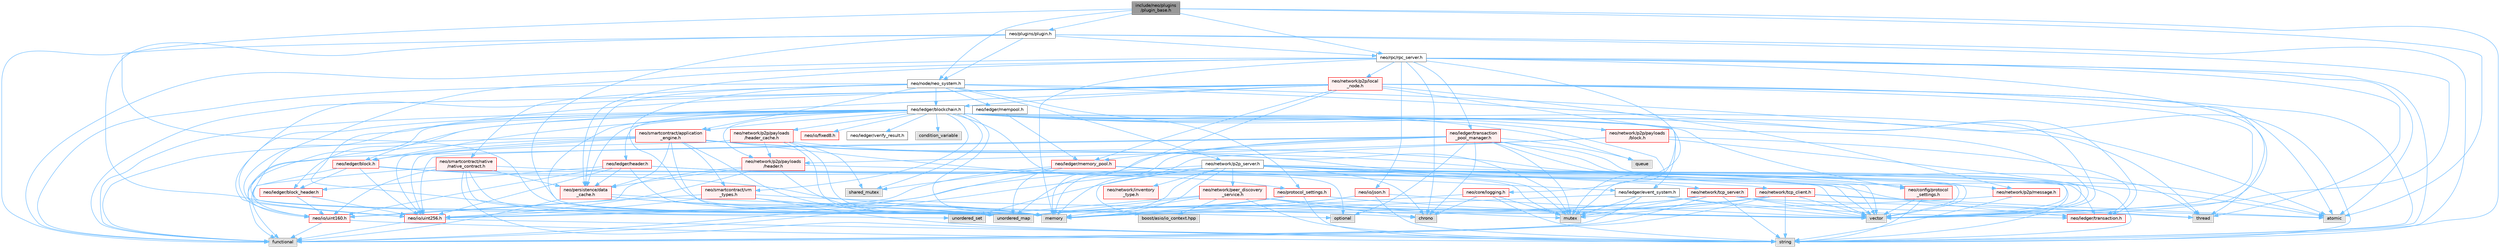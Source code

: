 digraph "include/neo/plugins/plugin_base.h"
{
 // LATEX_PDF_SIZE
  bgcolor="transparent";
  edge [fontname=Helvetica,fontsize=10,labelfontname=Helvetica,labelfontsize=10];
  node [fontname=Helvetica,fontsize=10,shape=box,height=0.2,width=0.4];
  Node1 [id="Node000001",label="include/neo/plugins\l/plugin_base.h",height=0.2,width=0.4,color="gray40", fillcolor="grey60", style="filled", fontcolor="black",tooltip=" "];
  Node1 -> Node2 [id="edge1_Node000001_Node000002",color="steelblue1",style="solid",tooltip=" "];
  Node2 [id="Node000002",label="neo/node/neo_system.h",height=0.2,width=0.4,color="grey40", fillcolor="white", style="filled",URL="$node_2neo__system_8h.html",tooltip=" "];
  Node2 -> Node3 [id="edge2_Node000002_Node000003",color="steelblue1",style="solid",tooltip=" "];
  Node3 [id="Node000003",label="neo/ledger/blockchain.h",height=0.2,width=0.4,color="grey40", fillcolor="white", style="filled",URL="$blockchain_8h.html",tooltip=" "];
  Node3 -> Node4 [id="edge3_Node000003_Node000004",color="steelblue1",style="solid",tooltip=" "];
  Node4 [id="Node000004",label="neo/ledger/block.h",height=0.2,width=0.4,color="red", fillcolor="#FFF0F0", style="filled",URL="$ledger_2block_8h.html",tooltip=" "];
  Node4 -> Node14 [id="edge4_Node000004_Node000014",color="steelblue1",style="solid",tooltip=" "];
  Node14 [id="Node000014",label="neo/io/uint160.h",height=0.2,width=0.4,color="red", fillcolor="#FFF0F0", style="filled",URL="$uint160_8h.html",tooltip=" "];
  Node14 -> Node16 [id="edge5_Node000014_Node000016",color="steelblue1",style="solid",tooltip=" "];
  Node16 [id="Node000016",label="functional",height=0.2,width=0.4,color="grey60", fillcolor="#E0E0E0", style="filled",tooltip=" "];
  Node14 -> Node10 [id="edge6_Node000014_Node000010",color="steelblue1",style="solid",tooltip=" "];
  Node10 [id="Node000010",label="string",height=0.2,width=0.4,color="grey60", fillcolor="#E0E0E0", style="filled",tooltip=" "];
  Node4 -> Node17 [id="edge7_Node000004_Node000017",color="steelblue1",style="solid",tooltip=" "];
  Node17 [id="Node000017",label="neo/io/uint256.h",height=0.2,width=0.4,color="red", fillcolor="#FFF0F0", style="filled",URL="$uint256_8h.html",tooltip=" "];
  Node17 -> Node16 [id="edge8_Node000017_Node000016",color="steelblue1",style="solid",tooltip=" "];
  Node17 -> Node10 [id="edge9_Node000017_Node000010",color="steelblue1",style="solid",tooltip=" "];
  Node4 -> Node19 [id="edge10_Node000004_Node000019",color="steelblue1",style="solid",tooltip=" "];
  Node19 [id="Node000019",label="neo/ledger/block_header.h",height=0.2,width=0.4,color="red", fillcolor="#FFF0F0", style="filled",URL="$block__header_8h.html",tooltip=" "];
  Node19 -> Node14 [id="edge11_Node000019_Node000014",color="steelblue1",style="solid",tooltip=" "];
  Node19 -> Node17 [id="edge12_Node000019_Node000017",color="steelblue1",style="solid",tooltip=" "];
  Node4 -> Node52 [id="edge13_Node000004_Node000052",color="steelblue1",style="solid",tooltip=" "];
  Node52 [id="Node000052",label="neo/ledger/transaction.h",height=0.2,width=0.4,color="red", fillcolor="#FFF0F0", style="filled",URL="$ledger_2transaction_8h.html",tooltip=" "];
  Node4 -> Node67 [id="edge14_Node000004_Node000067",color="steelblue1",style="solid",tooltip=" "];
  Node67 [id="Node000067",label="chrono",height=0.2,width=0.4,color="grey60", fillcolor="#E0E0E0", style="filled",tooltip=" "];
  Node4 -> Node11 [id="edge15_Node000004_Node000011",color="steelblue1",style="solid",tooltip=" "];
  Node11 [id="Node000011",label="vector",height=0.2,width=0.4,color="grey60", fillcolor="#E0E0E0", style="filled",tooltip=" "];
  Node3 -> Node19 [id="edge16_Node000003_Node000019",color="steelblue1",style="solid",tooltip=" "];
  Node3 -> Node68 [id="edge17_Node000003_Node000068",color="steelblue1",style="solid",tooltip=" "];
  Node68 [id="Node000068",label="neo/ledger/event_system.h",height=0.2,width=0.4,color="grey40", fillcolor="white", style="filled",URL="$event__system_8h.html",tooltip=" "];
  Node68 -> Node16 [id="edge18_Node000068_Node000016",color="steelblue1",style="solid",tooltip=" "];
  Node68 -> Node13 [id="edge19_Node000068_Node000013",color="steelblue1",style="solid",tooltip=" "];
  Node13 [id="Node000013",label="memory",height=0.2,width=0.4,color="grey60", fillcolor="#E0E0E0", style="filled",tooltip=" "];
  Node68 -> Node69 [id="edge20_Node000068_Node000069",color="steelblue1",style="solid",tooltip=" "];
  Node69 [id="Node000069",label="mutex",height=0.2,width=0.4,color="grey60", fillcolor="#E0E0E0", style="filled",tooltip=" "];
  Node68 -> Node11 [id="edge21_Node000068_Node000011",color="steelblue1",style="solid",tooltip=" "];
  Node68 -> Node52 [id="edge22_Node000068_Node000052",color="steelblue1",style="solid",tooltip=" "];
  Node3 -> Node70 [id="edge23_Node000003_Node000070",color="steelblue1",style="solid",tooltip=" "];
  Node70 [id="Node000070",label="neo/ledger/header.h",height=0.2,width=0.4,color="red", fillcolor="#FFF0F0", style="filled",URL="$ledger_2header_8h.html",tooltip=" "];
  Node70 -> Node71 [id="edge24_Node000070_Node000071",color="steelblue1",style="solid",tooltip=" "];
  Node71 [id="Node000071",label="neo/config/protocol\l_settings.h",height=0.2,width=0.4,color="red", fillcolor="#FFF0F0", style="filled",URL="$config_2protocol__settings_8h.html",tooltip=" "];
  Node71 -> Node10 [id="edge25_Node000071_Node000010",color="steelblue1",style="solid",tooltip=" "];
  Node71 -> Node11 [id="edge26_Node000071_Node000011",color="steelblue1",style="solid",tooltip=" "];
  Node70 -> Node14 [id="edge27_Node000070_Node000014",color="steelblue1",style="solid",tooltip=" "];
  Node70 -> Node17 [id="edge28_Node000070_Node000017",color="steelblue1",style="solid",tooltip=" "];
  Node70 -> Node19 [id="edge29_Node000070_Node000019",color="steelblue1",style="solid",tooltip=" "];
  Node70 -> Node72 [id="edge30_Node000070_Node000072",color="steelblue1",style="solid",tooltip=" "];
  Node72 [id="Node000072",label="neo/persistence/data\l_cache.h",height=0.2,width=0.4,color="red", fillcolor="#FFF0F0", style="filled",URL="$data__cache_8h.html",tooltip=" "];
  Node72 -> Node16 [id="edge31_Node000072_Node000016",color="steelblue1",style="solid",tooltip=" "];
  Node72 -> Node13 [id="edge32_Node000072_Node000013",color="steelblue1",style="solid",tooltip=" "];
  Node72 -> Node59 [id="edge33_Node000072_Node000059",color="steelblue1",style="solid",tooltip=" "];
  Node59 [id="Node000059",label="optional",height=0.2,width=0.4,color="grey60", fillcolor="#E0E0E0", style="filled",tooltip=" "];
  Node72 -> Node38 [id="edge34_Node000072_Node000038",color="steelblue1",style="solid",tooltip=" "];
  Node38 [id="Node000038",label="unordered_map",height=0.2,width=0.4,color="grey60", fillcolor="#E0E0E0", style="filled",tooltip=" "];
  Node70 -> Node13 [id="edge35_Node000070_Node000013",color="steelblue1",style="solid",tooltip=" "];
  Node70 -> Node11 [id="edge36_Node000070_Node000011",color="steelblue1",style="solid",tooltip=" "];
  Node3 -> Node52 [id="edge37_Node000003_Node000052",color="steelblue1",style="solid",tooltip=" "];
  Node3 -> Node84 [id="edge38_Node000003_Node000084",color="steelblue1",style="solid",tooltip=" "];
  Node84 [id="Node000084",label="neo/network/p2p/payloads\l/block.h",height=0.2,width=0.4,color="red", fillcolor="#FFF0F0", style="filled",URL="$network_2p2p_2payloads_2block_8h.html",tooltip=" "];
  Node84 -> Node52 [id="edge39_Node000084_Node000052",color="steelblue1",style="solid",tooltip=" "];
  Node84 -> Node85 [id="edge40_Node000084_Node000085",color="steelblue1",style="solid",tooltip=" "];
  Node85 [id="Node000085",label="neo/network/p2p/payloads\l/header.h",height=0.2,width=0.4,color="red", fillcolor="#FFF0F0", style="filled",URL="$network_2p2p_2payloads_2header_8h.html",tooltip=" "];
  Node85 -> Node71 [id="edge41_Node000085_Node000071",color="steelblue1",style="solid",tooltip=" "];
  Node85 -> Node14 [id="edge42_Node000085_Node000014",color="steelblue1",style="solid",tooltip=" "];
  Node85 -> Node17 [id="edge43_Node000085_Node000017",color="steelblue1",style="solid",tooltip=" "];
  Node85 -> Node72 [id="edge44_Node000085_Node000072",color="steelblue1",style="solid",tooltip=" "];
  Node85 -> Node13 [id="edge45_Node000085_Node000013",color="steelblue1",style="solid",tooltip=" "];
  Node84 -> Node13 [id="edge46_Node000084_Node000013",color="steelblue1",style="solid",tooltip=" "];
  Node84 -> Node11 [id="edge47_Node000084_Node000011",color="steelblue1",style="solid",tooltip=" "];
  Node3 -> Node85 [id="edge48_Node000003_Node000085",color="steelblue1",style="solid",tooltip=" "];
  Node3 -> Node86 [id="edge49_Node000003_Node000086",color="steelblue1",style="solid",tooltip=" "];
  Node86 [id="Node000086",label="neo/network/p2p/payloads\l/header_cache.h",height=0.2,width=0.4,color="red", fillcolor="#FFF0F0", style="filled",URL="$network_2p2p_2payloads_2header__cache_8h.html",tooltip=" "];
  Node86 -> Node17 [id="edge50_Node000086_Node000017",color="steelblue1",style="solid",tooltip=" "];
  Node86 -> Node85 [id="edge51_Node000086_Node000085",color="steelblue1",style="solid",tooltip=" "];
  Node86 -> Node13 [id="edge52_Node000086_Node000013",color="steelblue1",style="solid",tooltip=" "];
  Node86 -> Node69 [id="edge53_Node000086_Node000069",color="steelblue1",style="solid",tooltip=" "];
  Node86 -> Node81 [id="edge54_Node000086_Node000081",color="steelblue1",style="solid",tooltip=" "];
  Node81 [id="Node000081",label="shared_mutex",height=0.2,width=0.4,color="grey60", fillcolor="#E0E0E0", style="filled",tooltip=" "];
  Node86 -> Node38 [id="edge55_Node000086_Node000038",color="steelblue1",style="solid",tooltip=" "];
  Node3 -> Node71 [id="edge56_Node000003_Node000071",color="steelblue1",style="solid",tooltip=" "];
  Node3 -> Node21 [id="edge57_Node000003_Node000021",color="steelblue1",style="solid",tooltip=" "];
  Node21 [id="Node000021",label="neo/io/fixed8.h",height=0.2,width=0.4,color="red", fillcolor="#FFF0F0", style="filled",URL="$io_2fixed8_8h.html",tooltip=" "];
  Node3 -> Node14 [id="edge58_Node000003_Node000014",color="steelblue1",style="solid",tooltip=" "];
  Node3 -> Node17 [id="edge59_Node000003_Node000017",color="steelblue1",style="solid",tooltip=" "];
  Node3 -> Node88 [id="edge60_Node000003_Node000088",color="steelblue1",style="solid",tooltip=" "];
  Node88 [id="Node000088",label="neo/ledger/verify_result.h",height=0.2,width=0.4,color="grey40", fillcolor="white", style="filled",URL="$verify__result_8h.html",tooltip=" "];
  Node3 -> Node72 [id="edge61_Node000003_Node000072",color="steelblue1",style="solid",tooltip=" "];
  Node3 -> Node89 [id="edge62_Node000003_Node000089",color="steelblue1",style="solid",tooltip=" "];
  Node89 [id="Node000089",label="neo/smartcontract/application\l_engine.h",height=0.2,width=0.4,color="red", fillcolor="#FFF0F0", style="filled",URL="$application__engine_8h.html",tooltip=" "];
  Node89 -> Node14 [id="edge63_Node000089_Node000014",color="steelblue1",style="solid",tooltip=" "];
  Node89 -> Node17 [id="edge64_Node000089_Node000017",color="steelblue1",style="solid",tooltip=" "];
  Node89 -> Node4 [id="edge65_Node000089_Node000004",color="steelblue1",style="solid",tooltip=" "];
  Node89 -> Node52 [id="edge66_Node000089_Node000052",color="steelblue1",style="solid",tooltip=" "];
  Node89 -> Node72 [id="edge67_Node000089_Node000072",color="steelblue1",style="solid",tooltip=" "];
  Node89 -> Node90 [id="edge68_Node000089_Node000090",color="steelblue1",style="solid",tooltip=" "];
  Node90 [id="Node000090",label="neo/protocol_settings.h",height=0.2,width=0.4,color="red", fillcolor="#FFF0F0", style="filled",URL="$protocol__settings_8h.html",tooltip=" "];
  Node90 -> Node13 [id="edge69_Node000090_Node000013",color="steelblue1",style="solid",tooltip=" "];
  Node90 -> Node10 [id="edge70_Node000090_Node000010",color="steelblue1",style="solid",tooltip=" "];
  Node90 -> Node38 [id="edge71_Node000090_Node000038",color="steelblue1",style="solid",tooltip=" "];
  Node90 -> Node11 [id="edge72_Node000090_Node000011",color="steelblue1",style="solid",tooltip=" "];
  Node89 -> Node110 [id="edge73_Node000089_Node000110",color="steelblue1",style="solid",tooltip=" "];
  Node110 [id="Node000110",label="neo/smartcontract/vm\l_types.h",height=0.2,width=0.4,color="red", fillcolor="#FFF0F0", style="filled",URL="$vm__types_8h.html",tooltip=" "];
  Node110 -> Node14 [id="edge74_Node000110_Node000014",color="steelblue1",style="solid",tooltip=" "];
  Node110 -> Node17 [id="edge75_Node000110_Node000017",color="steelblue1",style="solid",tooltip=" "];
  Node110 -> Node13 [id="edge76_Node000110_Node000013",color="steelblue1",style="solid",tooltip=" "];
  Node110 -> Node10 [id="edge77_Node000110_Node000010",color="steelblue1",style="solid",tooltip=" "];
  Node110 -> Node11 [id="edge78_Node000110_Node000011",color="steelblue1",style="solid",tooltip=" "];
  Node89 -> Node16 [id="edge79_Node000089_Node000016",color="steelblue1",style="solid",tooltip=" "];
  Node89 -> Node13 [id="edge80_Node000089_Node000013",color="steelblue1",style="solid",tooltip=" "];
  Node89 -> Node10 [id="edge81_Node000089_Node000010",color="steelblue1",style="solid",tooltip=" "];
  Node89 -> Node38 [id="edge82_Node000089_Node000038",color="steelblue1",style="solid",tooltip=" "];
  Node89 -> Node11 [id="edge83_Node000089_Node000011",color="steelblue1",style="solid",tooltip=" "];
  Node3 -> Node110 [id="edge84_Node000003_Node000110",color="steelblue1",style="solid",tooltip=" "];
  Node3 -> Node111 [id="edge85_Node000003_Node000111",color="steelblue1",style="solid",tooltip=" "];
  Node111 [id="Node000111",label="atomic",height=0.2,width=0.4,color="grey60", fillcolor="#E0E0E0", style="filled",tooltip=" "];
  Node3 -> Node112 [id="edge86_Node000003_Node000112",color="steelblue1",style="solid",tooltip=" "];
  Node112 [id="Node000112",label="condition_variable",height=0.2,width=0.4,color="grey60", fillcolor="#E0E0E0", style="filled",tooltip=" "];
  Node3 -> Node16 [id="edge87_Node000003_Node000016",color="steelblue1",style="solid",tooltip=" "];
  Node3 -> Node13 [id="edge88_Node000003_Node000013",color="steelblue1",style="solid",tooltip=" "];
  Node3 -> Node69 [id="edge89_Node000003_Node000069",color="steelblue1",style="solid",tooltip=" "];
  Node3 -> Node59 [id="edge90_Node000003_Node000059",color="steelblue1",style="solid",tooltip=" "];
  Node3 -> Node113 [id="edge91_Node000003_Node000113",color="steelblue1",style="solid",tooltip=" "];
  Node113 [id="Node000113",label="queue",height=0.2,width=0.4,color="grey60", fillcolor="#E0E0E0", style="filled",tooltip=" "];
  Node3 -> Node81 [id="edge92_Node000003_Node000081",color="steelblue1",style="solid",tooltip=" "];
  Node3 -> Node114 [id="edge93_Node000003_Node000114",color="steelblue1",style="solid",tooltip=" "];
  Node114 [id="Node000114",label="thread",height=0.2,width=0.4,color="grey60", fillcolor="#E0E0E0", style="filled",tooltip=" "];
  Node3 -> Node38 [id="edge94_Node000003_Node000038",color="steelblue1",style="solid",tooltip=" "];
  Node3 -> Node107 [id="edge95_Node000003_Node000107",color="steelblue1",style="solid",tooltip=" "];
  Node107 [id="Node000107",label="unordered_set",height=0.2,width=0.4,color="grey60", fillcolor="#E0E0E0", style="filled",tooltip=" "];
  Node3 -> Node11 [id="edge96_Node000003_Node000011",color="steelblue1",style="solid",tooltip=" "];
  Node2 -> Node115 [id="edge97_Node000002_Node000115",color="steelblue1",style="solid",tooltip=" "];
  Node115 [id="Node000115",label="neo/ledger/mempool.h",height=0.2,width=0.4,color="grey40", fillcolor="white", style="filled",URL="$mempool_8h.html",tooltip=" "];
  Node115 -> Node116 [id="edge98_Node000115_Node000116",color="steelblue1",style="solid",tooltip=" "];
  Node116 [id="Node000116",label="neo/ledger/memory_pool.h",height=0.2,width=0.4,color="red", fillcolor="#FFF0F0", style="filled",URL="$ledger_2memory__pool_8h.html",tooltip=" "];
  Node116 -> Node17 [id="edge99_Node000116_Node000017",color="steelblue1",style="solid",tooltip=" "];
  Node116 -> Node68 [id="edge100_Node000116_Node000068",color="steelblue1",style="solid",tooltip=" "];
  Node116 -> Node16 [id="edge101_Node000116_Node000016",color="steelblue1",style="solid",tooltip=" "];
  Node116 -> Node69 [id="edge102_Node000116_Node000069",color="steelblue1",style="solid",tooltip=" "];
  Node116 -> Node81 [id="edge103_Node000116_Node000081",color="steelblue1",style="solid",tooltip=" "];
  Node116 -> Node38 [id="edge104_Node000116_Node000038",color="steelblue1",style="solid",tooltip=" "];
  Node116 -> Node11 [id="edge105_Node000116_Node000011",color="steelblue1",style="solid",tooltip=" "];
  Node2 -> Node119 [id="edge106_Node000002_Node000119",color="steelblue1",style="solid",tooltip=" "];
  Node119 [id="Node000119",label="neo/network/p2p_server.h",height=0.2,width=0.4,color="grey40", fillcolor="white", style="filled",URL="$p2p__server_8h.html",tooltip=" "];
  Node119 -> Node17 [id="edge107_Node000119_Node000017",color="steelblue1",style="solid",tooltip=" "];
  Node119 -> Node120 [id="edge108_Node000119_Node000120",color="steelblue1",style="solid",tooltip=" "];
  Node120 [id="Node000120",label="neo/network/inventory\l_type.h",height=0.2,width=0.4,color="red", fillcolor="#FFF0F0", style="filled",URL="$inventory__type_8h.html",tooltip=" "];
  Node119 -> Node121 [id="edge109_Node000119_Node000121",color="steelblue1",style="solid",tooltip=" "];
  Node121 [id="Node000121",label="neo/network/p2p/message.h",height=0.2,width=0.4,color="red", fillcolor="#FFF0F0", style="filled",URL="$message_8h.html",tooltip=" "];
  Node121 -> Node13 [id="edge110_Node000121_Node000013",color="steelblue1",style="solid",tooltip=" "];
  Node121 -> Node10 [id="edge111_Node000121_Node000010",color="steelblue1",style="solid",tooltip=" "];
  Node119 -> Node124 [id="edge112_Node000119_Node000124",color="steelblue1",style="solid",tooltip=" "];
  Node124 [id="Node000124",label="neo/network/peer_discovery\l_service.h",height=0.2,width=0.4,color="red", fillcolor="#FFF0F0", style="filled",URL="$peer__discovery__service_8h.html",tooltip=" "];
  Node124 -> Node127 [id="edge113_Node000124_Node000127",color="steelblue1",style="solid",tooltip=" "];
  Node127 [id="Node000127",label="boost/asio/io_context.hpp",height=0.2,width=0.4,color="grey60", fillcolor="#E0E0E0", style="filled",tooltip=" "];
  Node124 -> Node67 [id="edge114_Node000124_Node000067",color="steelblue1",style="solid",tooltip=" "];
  Node124 -> Node13 [id="edge115_Node000124_Node000013",color="steelblue1",style="solid",tooltip=" "];
  Node124 -> Node69 [id="edge116_Node000124_Node000069",color="steelblue1",style="solid",tooltip=" "];
  Node124 -> Node10 [id="edge117_Node000124_Node000010",color="steelblue1",style="solid",tooltip=" "];
  Node124 -> Node38 [id="edge118_Node000124_Node000038",color="steelblue1",style="solid",tooltip=" "];
  Node124 -> Node107 [id="edge119_Node000124_Node000107",color="steelblue1",style="solid",tooltip=" "];
  Node124 -> Node11 [id="edge120_Node000124_Node000011",color="steelblue1",style="solid",tooltip=" "];
  Node119 -> Node131 [id="edge121_Node000119_Node000131",color="steelblue1",style="solid",tooltip=" "];
  Node131 [id="Node000131",label="neo/network/tcp_client.h",height=0.2,width=0.4,color="red", fillcolor="#FFF0F0", style="filled",URL="$tcp__client_8h.html",tooltip=" "];
  Node131 -> Node111 [id="edge122_Node000131_Node000111",color="steelblue1",style="solid",tooltip=" "];
  Node131 -> Node16 [id="edge123_Node000131_Node000016",color="steelblue1",style="solid",tooltip=" "];
  Node131 -> Node13 [id="edge124_Node000131_Node000013",color="steelblue1",style="solid",tooltip=" "];
  Node131 -> Node69 [id="edge125_Node000131_Node000069",color="steelblue1",style="solid",tooltip=" "];
  Node131 -> Node10 [id="edge126_Node000131_Node000010",color="steelblue1",style="solid",tooltip=" "];
  Node131 -> Node114 [id="edge127_Node000131_Node000114",color="steelblue1",style="solid",tooltip=" "];
  Node131 -> Node38 [id="edge128_Node000131_Node000038",color="steelblue1",style="solid",tooltip=" "];
  Node131 -> Node11 [id="edge129_Node000131_Node000011",color="steelblue1",style="solid",tooltip=" "];
  Node119 -> Node137 [id="edge130_Node000119_Node000137",color="steelblue1",style="solid",tooltip=" "];
  Node137 [id="Node000137",label="neo/network/tcp_server.h",height=0.2,width=0.4,color="red", fillcolor="#FFF0F0", style="filled",URL="$tcp__server_8h.html",tooltip=" "];
  Node137 -> Node111 [id="edge131_Node000137_Node000111",color="steelblue1",style="solid",tooltip=" "];
  Node137 -> Node16 [id="edge132_Node000137_Node000016",color="steelblue1",style="solid",tooltip=" "];
  Node137 -> Node13 [id="edge133_Node000137_Node000013",color="steelblue1",style="solid",tooltip=" "];
  Node137 -> Node69 [id="edge134_Node000137_Node000069",color="steelblue1",style="solid",tooltip=" "];
  Node137 -> Node10 [id="edge135_Node000137_Node000010",color="steelblue1",style="solid",tooltip=" "];
  Node137 -> Node114 [id="edge136_Node000137_Node000114",color="steelblue1",style="solid",tooltip=" "];
  Node137 -> Node38 [id="edge137_Node000137_Node000038",color="steelblue1",style="solid",tooltip=" "];
  Node137 -> Node11 [id="edge138_Node000137_Node000011",color="steelblue1",style="solid",tooltip=" "];
  Node119 -> Node111 [id="edge139_Node000119_Node000111",color="steelblue1",style="solid",tooltip=" "];
  Node119 -> Node127 [id="edge140_Node000119_Node000127",color="steelblue1",style="solid",tooltip=" "];
  Node119 -> Node67 [id="edge141_Node000119_Node000067",color="steelblue1",style="solid",tooltip=" "];
  Node119 -> Node16 [id="edge142_Node000119_Node000016",color="steelblue1",style="solid",tooltip=" "];
  Node119 -> Node13 [id="edge143_Node000119_Node000013",color="steelblue1",style="solid",tooltip=" "];
  Node119 -> Node69 [id="edge144_Node000119_Node000069",color="steelblue1",style="solid",tooltip=" "];
  Node119 -> Node10 [id="edge145_Node000119_Node000010",color="steelblue1",style="solid",tooltip=" "];
  Node119 -> Node38 [id="edge146_Node000119_Node000038",color="steelblue1",style="solid",tooltip=" "];
  Node119 -> Node107 [id="edge147_Node000119_Node000107",color="steelblue1",style="solid",tooltip=" "];
  Node119 -> Node11 [id="edge148_Node000119_Node000011",color="steelblue1",style="solid",tooltip=" "];
  Node2 -> Node72 [id="edge149_Node000002_Node000072",color="steelblue1",style="solid",tooltip=" "];
  Node2 -> Node90 [id="edge150_Node000002_Node000090",color="steelblue1",style="solid",tooltip=" "];
  Node2 -> Node89 [id="edge151_Node000002_Node000089",color="steelblue1",style="solid",tooltip=" "];
  Node2 -> Node138 [id="edge152_Node000002_Node000138",color="steelblue1",style="solid",tooltip=" "];
  Node138 [id="Node000138",label="neo/smartcontract/native\l/native_contract.h",height=0.2,width=0.4,color="red", fillcolor="#FFF0F0", style="filled",URL="$native_2native__contract_8h.html",tooltip=" "];
  Node138 -> Node14 [id="edge153_Node000138_Node000014",color="steelblue1",style="solid",tooltip=" "];
  Node138 -> Node72 [id="edge154_Node000138_Node000072",color="steelblue1",style="solid",tooltip=" "];
  Node138 -> Node16 [id="edge155_Node000138_Node000016",color="steelblue1",style="solid",tooltip=" "];
  Node138 -> Node13 [id="edge156_Node000138_Node000013",color="steelblue1",style="solid",tooltip=" "];
  Node138 -> Node10 [id="edge157_Node000138_Node000010",color="steelblue1",style="solid",tooltip=" "];
  Node138 -> Node38 [id="edge158_Node000138_Node000038",color="steelblue1",style="solid",tooltip=" "];
  Node138 -> Node11 [id="edge159_Node000138_Node000011",color="steelblue1",style="solid",tooltip=" "];
  Node2 -> Node16 [id="edge160_Node000002_Node000016",color="steelblue1",style="solid",tooltip=" "];
  Node2 -> Node13 [id="edge161_Node000002_Node000013",color="steelblue1",style="solid",tooltip=" "];
  Node2 -> Node10 [id="edge162_Node000002_Node000010",color="steelblue1",style="solid",tooltip=" "];
  Node2 -> Node11 [id="edge163_Node000002_Node000011",color="steelblue1",style="solid",tooltip=" "];
  Node1 -> Node139 [id="edge164_Node000001_Node000139",color="steelblue1",style="solid",tooltip=" "];
  Node139 [id="Node000139",label="neo/plugins/plugin.h",height=0.2,width=0.4,color="grey40", fillcolor="white", style="filled",URL="$plugins_2plugin_8h.html",tooltip=" "];
  Node139 -> Node2 [id="edge165_Node000139_Node000002",color="steelblue1",style="solid",tooltip=" "];
  Node139 -> Node140 [id="edge166_Node000139_Node000140",color="steelblue1",style="solid",tooltip=" "];
  Node140 [id="Node000140",label="neo/rpc/rpc_server.h",height=0.2,width=0.4,color="grey40", fillcolor="white", style="filled",URL="$rpc__server_8h.html",tooltip=" "];
  Node140 -> Node141 [id="edge167_Node000140_Node000141",color="steelblue1",style="solid",tooltip=" "];
  Node141 [id="Node000141",label="neo/core/logging.h",height=0.2,width=0.4,color="red", fillcolor="#FFF0F0", style="filled",URL="$core_2logging_8h.html",tooltip=" "];
  Node141 -> Node67 [id="edge168_Node000141_Node000067",color="steelblue1",style="solid",tooltip=" "];
  Node141 -> Node13 [id="edge169_Node000141_Node000013",color="steelblue1",style="solid",tooltip=" "];
  Node141 -> Node10 [id="edge170_Node000141_Node000010",color="steelblue1",style="solid",tooltip=" "];
  Node141 -> Node69 [id="edge171_Node000141_Node000069",color="steelblue1",style="solid",tooltip=" "];
  Node140 -> Node143 [id="edge172_Node000140_Node000143",color="steelblue1",style="solid",tooltip=" "];
  Node143 [id="Node000143",label="neo/io/json.h",height=0.2,width=0.4,color="red", fillcolor="#FFF0F0", style="filled",URL="$io_2json_8h.html",tooltip=" "];
  Node143 -> Node13 [id="edge173_Node000143_Node000013",color="steelblue1",style="solid",tooltip=" "];
  Node143 -> Node10 [id="edge174_Node000143_Node000010",color="steelblue1",style="solid",tooltip=" "];
  Node143 -> Node38 [id="edge175_Node000143_Node000038",color="steelblue1",style="solid",tooltip=" "];
  Node143 -> Node11 [id="edge176_Node000143_Node000011",color="steelblue1",style="solid",tooltip=" "];
  Node140 -> Node144 [id="edge177_Node000140_Node000144",color="steelblue1",style="solid",tooltip=" "];
  Node144 [id="Node000144",label="neo/ledger/transaction\l_pool_manager.h",height=0.2,width=0.4,color="red", fillcolor="#FFF0F0", style="filled",URL="$transaction__pool__manager_8h.html",tooltip=" "];
  Node144 -> Node17 [id="edge178_Node000144_Node000017",color="steelblue1",style="solid",tooltip=" "];
  Node144 -> Node116 [id="edge179_Node000144_Node000116",color="steelblue1",style="solid",tooltip=" "];
  Node144 -> Node111 [id="edge180_Node000144_Node000111",color="steelblue1",style="solid",tooltip=" "];
  Node144 -> Node67 [id="edge181_Node000144_Node000067",color="steelblue1",style="solid",tooltip=" "];
  Node144 -> Node16 [id="edge182_Node000144_Node000016",color="steelblue1",style="solid",tooltip=" "];
  Node144 -> Node13 [id="edge183_Node000144_Node000013",color="steelblue1",style="solid",tooltip=" "];
  Node144 -> Node69 [id="edge184_Node000144_Node000069",color="steelblue1",style="solid",tooltip=" "];
  Node144 -> Node59 [id="edge185_Node000144_Node000059",color="steelblue1",style="solid",tooltip=" "];
  Node144 -> Node113 [id="edge186_Node000144_Node000113",color="steelblue1",style="solid",tooltip=" "];
  Node144 -> Node114 [id="edge187_Node000144_Node000114",color="steelblue1",style="solid",tooltip=" "];
  Node144 -> Node38 [id="edge188_Node000144_Node000038",color="steelblue1",style="solid",tooltip=" "];
  Node144 -> Node11 [id="edge189_Node000144_Node000011",color="steelblue1",style="solid",tooltip=" "];
  Node140 -> Node145 [id="edge190_Node000140_Node000145",color="steelblue1",style="solid",tooltip=" "];
  Node145 [id="Node000145",label="neo/network/p2p/local\l_node.h",height=0.2,width=0.4,color="red", fillcolor="#FFF0F0", style="filled",URL="$local__node_8h.html",tooltip=" "];
  Node145 -> Node17 [id="edge191_Node000145_Node000017",color="steelblue1",style="solid",tooltip=" "];
  Node145 -> Node4 [id="edge192_Node000145_Node000004",color="steelblue1",style="solid",tooltip=" "];
  Node145 -> Node3 [id="edge193_Node000145_Node000003",color="steelblue1",style="solid",tooltip=" "];
  Node145 -> Node116 [id="edge194_Node000145_Node000116",color="steelblue1",style="solid",tooltip=" "];
  Node145 -> Node121 [id="edge195_Node000145_Node000121",color="steelblue1",style="solid",tooltip=" "];
  Node145 -> Node111 [id="edge196_Node000145_Node000111",color="steelblue1",style="solid",tooltip=" "];
  Node145 -> Node16 [id="edge197_Node000145_Node000016",color="steelblue1",style="solid",tooltip=" "];
  Node145 -> Node13 [id="edge198_Node000145_Node000013",color="steelblue1",style="solid",tooltip=" "];
  Node145 -> Node69 [id="edge199_Node000145_Node000069",color="steelblue1",style="solid",tooltip=" "];
  Node145 -> Node10 [id="edge200_Node000145_Node000010",color="steelblue1",style="solid",tooltip=" "];
  Node145 -> Node114 [id="edge201_Node000145_Node000114",color="steelblue1",style="solid",tooltip=" "];
  Node145 -> Node38 [id="edge202_Node000145_Node000038",color="steelblue1",style="solid",tooltip=" "];
  Node145 -> Node11 [id="edge203_Node000145_Node000011",color="steelblue1",style="solid",tooltip=" "];
  Node140 -> Node72 [id="edge204_Node000140_Node000072",color="steelblue1",style="solid",tooltip=" "];
  Node140 -> Node111 [id="edge205_Node000140_Node000111",color="steelblue1",style="solid",tooltip=" "];
  Node140 -> Node67 [id="edge206_Node000140_Node000067",color="steelblue1",style="solid",tooltip=" "];
  Node140 -> Node16 [id="edge207_Node000140_Node000016",color="steelblue1",style="solid",tooltip=" "];
  Node140 -> Node13 [id="edge208_Node000140_Node000013",color="steelblue1",style="solid",tooltip=" "];
  Node140 -> Node10 [id="edge209_Node000140_Node000010",color="steelblue1",style="solid",tooltip=" "];
  Node140 -> Node114 [id="edge210_Node000140_Node000114",color="steelblue1",style="solid",tooltip=" "];
  Node140 -> Node38 [id="edge211_Node000140_Node000038",color="steelblue1",style="solid",tooltip=" "];
  Node140 -> Node11 [id="edge212_Node000140_Node000011",color="steelblue1",style="solid",tooltip=" "];
  Node139 -> Node16 [id="edge213_Node000139_Node000016",color="steelblue1",style="solid",tooltip=" "];
  Node139 -> Node13 [id="edge214_Node000139_Node000013",color="steelblue1",style="solid",tooltip=" "];
  Node139 -> Node10 [id="edge215_Node000139_Node000010",color="steelblue1",style="solid",tooltip=" "];
  Node139 -> Node38 [id="edge216_Node000139_Node000038",color="steelblue1",style="solid",tooltip=" "];
  Node139 -> Node11 [id="edge217_Node000139_Node000011",color="steelblue1",style="solid",tooltip=" "];
  Node1 -> Node140 [id="edge218_Node000001_Node000140",color="steelblue1",style="solid",tooltip=" "];
  Node1 -> Node111 [id="edge219_Node000001_Node000111",color="steelblue1",style="solid",tooltip=" "];
  Node1 -> Node13 [id="edge220_Node000001_Node000013",color="steelblue1",style="solid",tooltip=" "];
  Node1 -> Node10 [id="edge221_Node000001_Node000010",color="steelblue1",style="solid",tooltip=" "];
}
